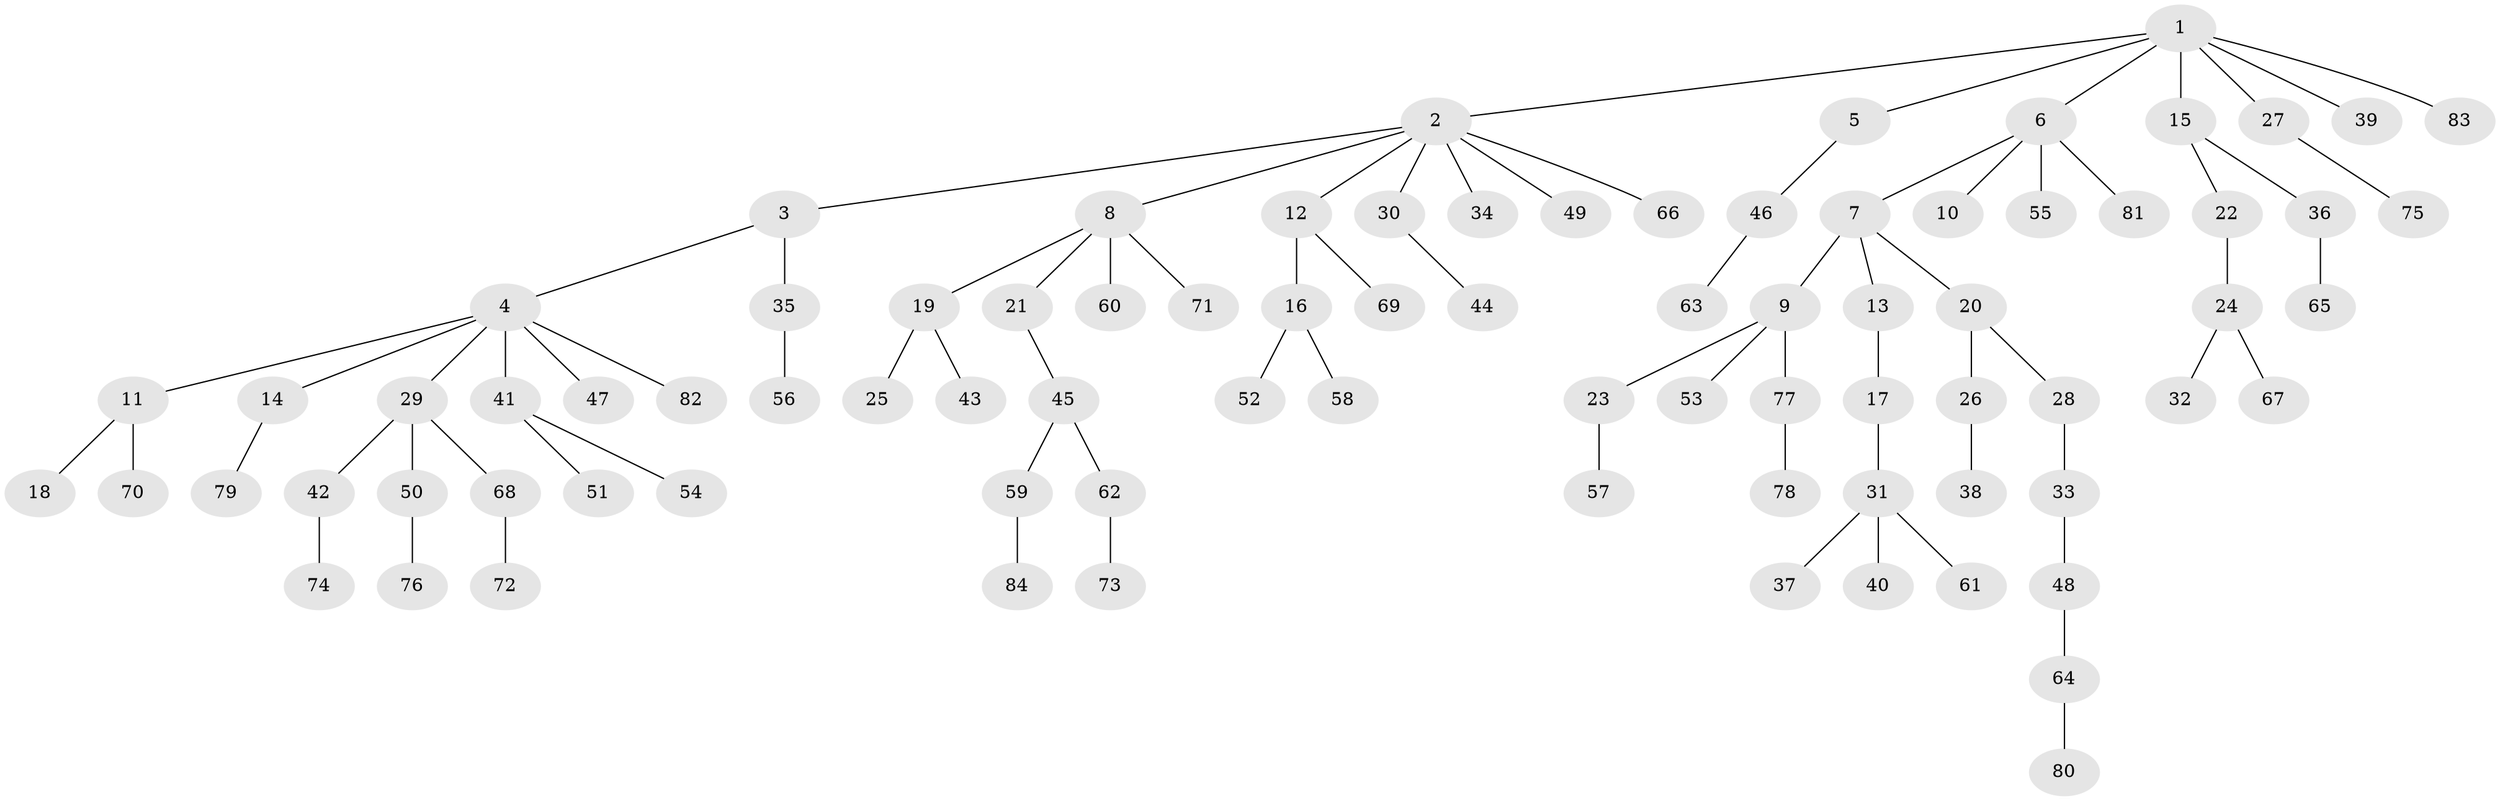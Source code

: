 // Generated by graph-tools (version 1.1) at 2025/11/02/27/25 16:11:27]
// undirected, 84 vertices, 83 edges
graph export_dot {
graph [start="1"]
  node [color=gray90,style=filled];
  1;
  2;
  3;
  4;
  5;
  6;
  7;
  8;
  9;
  10;
  11;
  12;
  13;
  14;
  15;
  16;
  17;
  18;
  19;
  20;
  21;
  22;
  23;
  24;
  25;
  26;
  27;
  28;
  29;
  30;
  31;
  32;
  33;
  34;
  35;
  36;
  37;
  38;
  39;
  40;
  41;
  42;
  43;
  44;
  45;
  46;
  47;
  48;
  49;
  50;
  51;
  52;
  53;
  54;
  55;
  56;
  57;
  58;
  59;
  60;
  61;
  62;
  63;
  64;
  65;
  66;
  67;
  68;
  69;
  70;
  71;
  72;
  73;
  74;
  75;
  76;
  77;
  78;
  79;
  80;
  81;
  82;
  83;
  84;
  1 -- 2;
  1 -- 5;
  1 -- 6;
  1 -- 15;
  1 -- 27;
  1 -- 39;
  1 -- 83;
  2 -- 3;
  2 -- 8;
  2 -- 12;
  2 -- 30;
  2 -- 34;
  2 -- 49;
  2 -- 66;
  3 -- 4;
  3 -- 35;
  4 -- 11;
  4 -- 14;
  4 -- 29;
  4 -- 41;
  4 -- 47;
  4 -- 82;
  5 -- 46;
  6 -- 7;
  6 -- 10;
  6 -- 55;
  6 -- 81;
  7 -- 9;
  7 -- 13;
  7 -- 20;
  8 -- 19;
  8 -- 21;
  8 -- 60;
  8 -- 71;
  9 -- 23;
  9 -- 53;
  9 -- 77;
  11 -- 18;
  11 -- 70;
  12 -- 16;
  12 -- 69;
  13 -- 17;
  14 -- 79;
  15 -- 22;
  15 -- 36;
  16 -- 52;
  16 -- 58;
  17 -- 31;
  19 -- 25;
  19 -- 43;
  20 -- 26;
  20 -- 28;
  21 -- 45;
  22 -- 24;
  23 -- 57;
  24 -- 32;
  24 -- 67;
  26 -- 38;
  27 -- 75;
  28 -- 33;
  29 -- 42;
  29 -- 50;
  29 -- 68;
  30 -- 44;
  31 -- 37;
  31 -- 40;
  31 -- 61;
  33 -- 48;
  35 -- 56;
  36 -- 65;
  41 -- 51;
  41 -- 54;
  42 -- 74;
  45 -- 59;
  45 -- 62;
  46 -- 63;
  48 -- 64;
  50 -- 76;
  59 -- 84;
  62 -- 73;
  64 -- 80;
  68 -- 72;
  77 -- 78;
}
